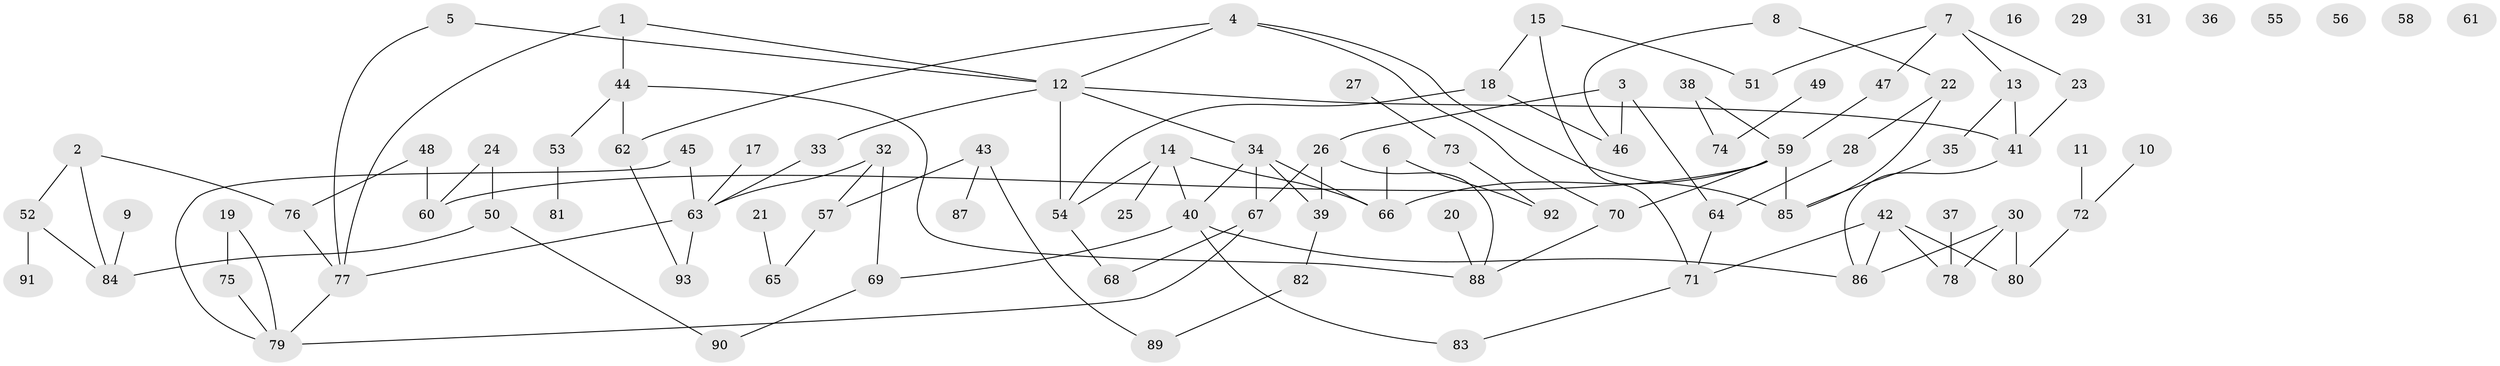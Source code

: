 // coarse degree distribution, {3: 0.19047619047619047, 5: 0.1111111111111111, 2: 0.19047619047619047, 4: 0.14285714285714285, 1: 0.1746031746031746, 7: 0.031746031746031744, 0: 0.12698412698412698, 6: 0.015873015873015872, 8: 0.015873015873015872}
// Generated by graph-tools (version 1.1) at 2025/23/03/03/25 07:23:27]
// undirected, 93 vertices, 118 edges
graph export_dot {
graph [start="1"]
  node [color=gray90,style=filled];
  1;
  2;
  3;
  4;
  5;
  6;
  7;
  8;
  9;
  10;
  11;
  12;
  13;
  14;
  15;
  16;
  17;
  18;
  19;
  20;
  21;
  22;
  23;
  24;
  25;
  26;
  27;
  28;
  29;
  30;
  31;
  32;
  33;
  34;
  35;
  36;
  37;
  38;
  39;
  40;
  41;
  42;
  43;
  44;
  45;
  46;
  47;
  48;
  49;
  50;
  51;
  52;
  53;
  54;
  55;
  56;
  57;
  58;
  59;
  60;
  61;
  62;
  63;
  64;
  65;
  66;
  67;
  68;
  69;
  70;
  71;
  72;
  73;
  74;
  75;
  76;
  77;
  78;
  79;
  80;
  81;
  82;
  83;
  84;
  85;
  86;
  87;
  88;
  89;
  90;
  91;
  92;
  93;
  1 -- 12;
  1 -- 44;
  1 -- 77;
  2 -- 52;
  2 -- 76;
  2 -- 84;
  3 -- 26;
  3 -- 46;
  3 -- 64;
  4 -- 12;
  4 -- 62;
  4 -- 70;
  4 -- 85;
  5 -- 12;
  5 -- 77;
  6 -- 66;
  6 -- 92;
  7 -- 13;
  7 -- 23;
  7 -- 47;
  7 -- 51;
  8 -- 22;
  8 -- 46;
  9 -- 84;
  10 -- 72;
  11 -- 72;
  12 -- 33;
  12 -- 34;
  12 -- 41;
  12 -- 54;
  13 -- 35;
  13 -- 41;
  14 -- 25;
  14 -- 40;
  14 -- 54;
  14 -- 66;
  15 -- 18;
  15 -- 51;
  15 -- 71;
  17 -- 63;
  18 -- 46;
  18 -- 54;
  19 -- 75;
  19 -- 79;
  20 -- 88;
  21 -- 65;
  22 -- 28;
  22 -- 85;
  23 -- 41;
  24 -- 50;
  24 -- 60;
  26 -- 39;
  26 -- 67;
  26 -- 88;
  27 -- 73;
  28 -- 64;
  30 -- 78;
  30 -- 80;
  30 -- 86;
  32 -- 57;
  32 -- 63;
  32 -- 69;
  33 -- 63;
  34 -- 39;
  34 -- 40;
  34 -- 66;
  34 -- 67;
  35 -- 85;
  37 -- 78;
  38 -- 59;
  38 -- 74;
  39 -- 82;
  40 -- 69;
  40 -- 83;
  40 -- 86;
  41 -- 86;
  42 -- 71;
  42 -- 78;
  42 -- 80;
  42 -- 86;
  43 -- 57;
  43 -- 87;
  43 -- 89;
  44 -- 53;
  44 -- 62;
  44 -- 88;
  45 -- 63;
  45 -- 79;
  47 -- 59;
  48 -- 60;
  48 -- 76;
  49 -- 74;
  50 -- 84;
  50 -- 90;
  52 -- 84;
  52 -- 91;
  53 -- 81;
  54 -- 68;
  57 -- 65;
  59 -- 60;
  59 -- 66;
  59 -- 70;
  59 -- 85;
  62 -- 93;
  63 -- 77;
  63 -- 93;
  64 -- 71;
  67 -- 68;
  67 -- 79;
  69 -- 90;
  70 -- 88;
  71 -- 83;
  72 -- 80;
  73 -- 92;
  75 -- 79;
  76 -- 77;
  77 -- 79;
  82 -- 89;
}
